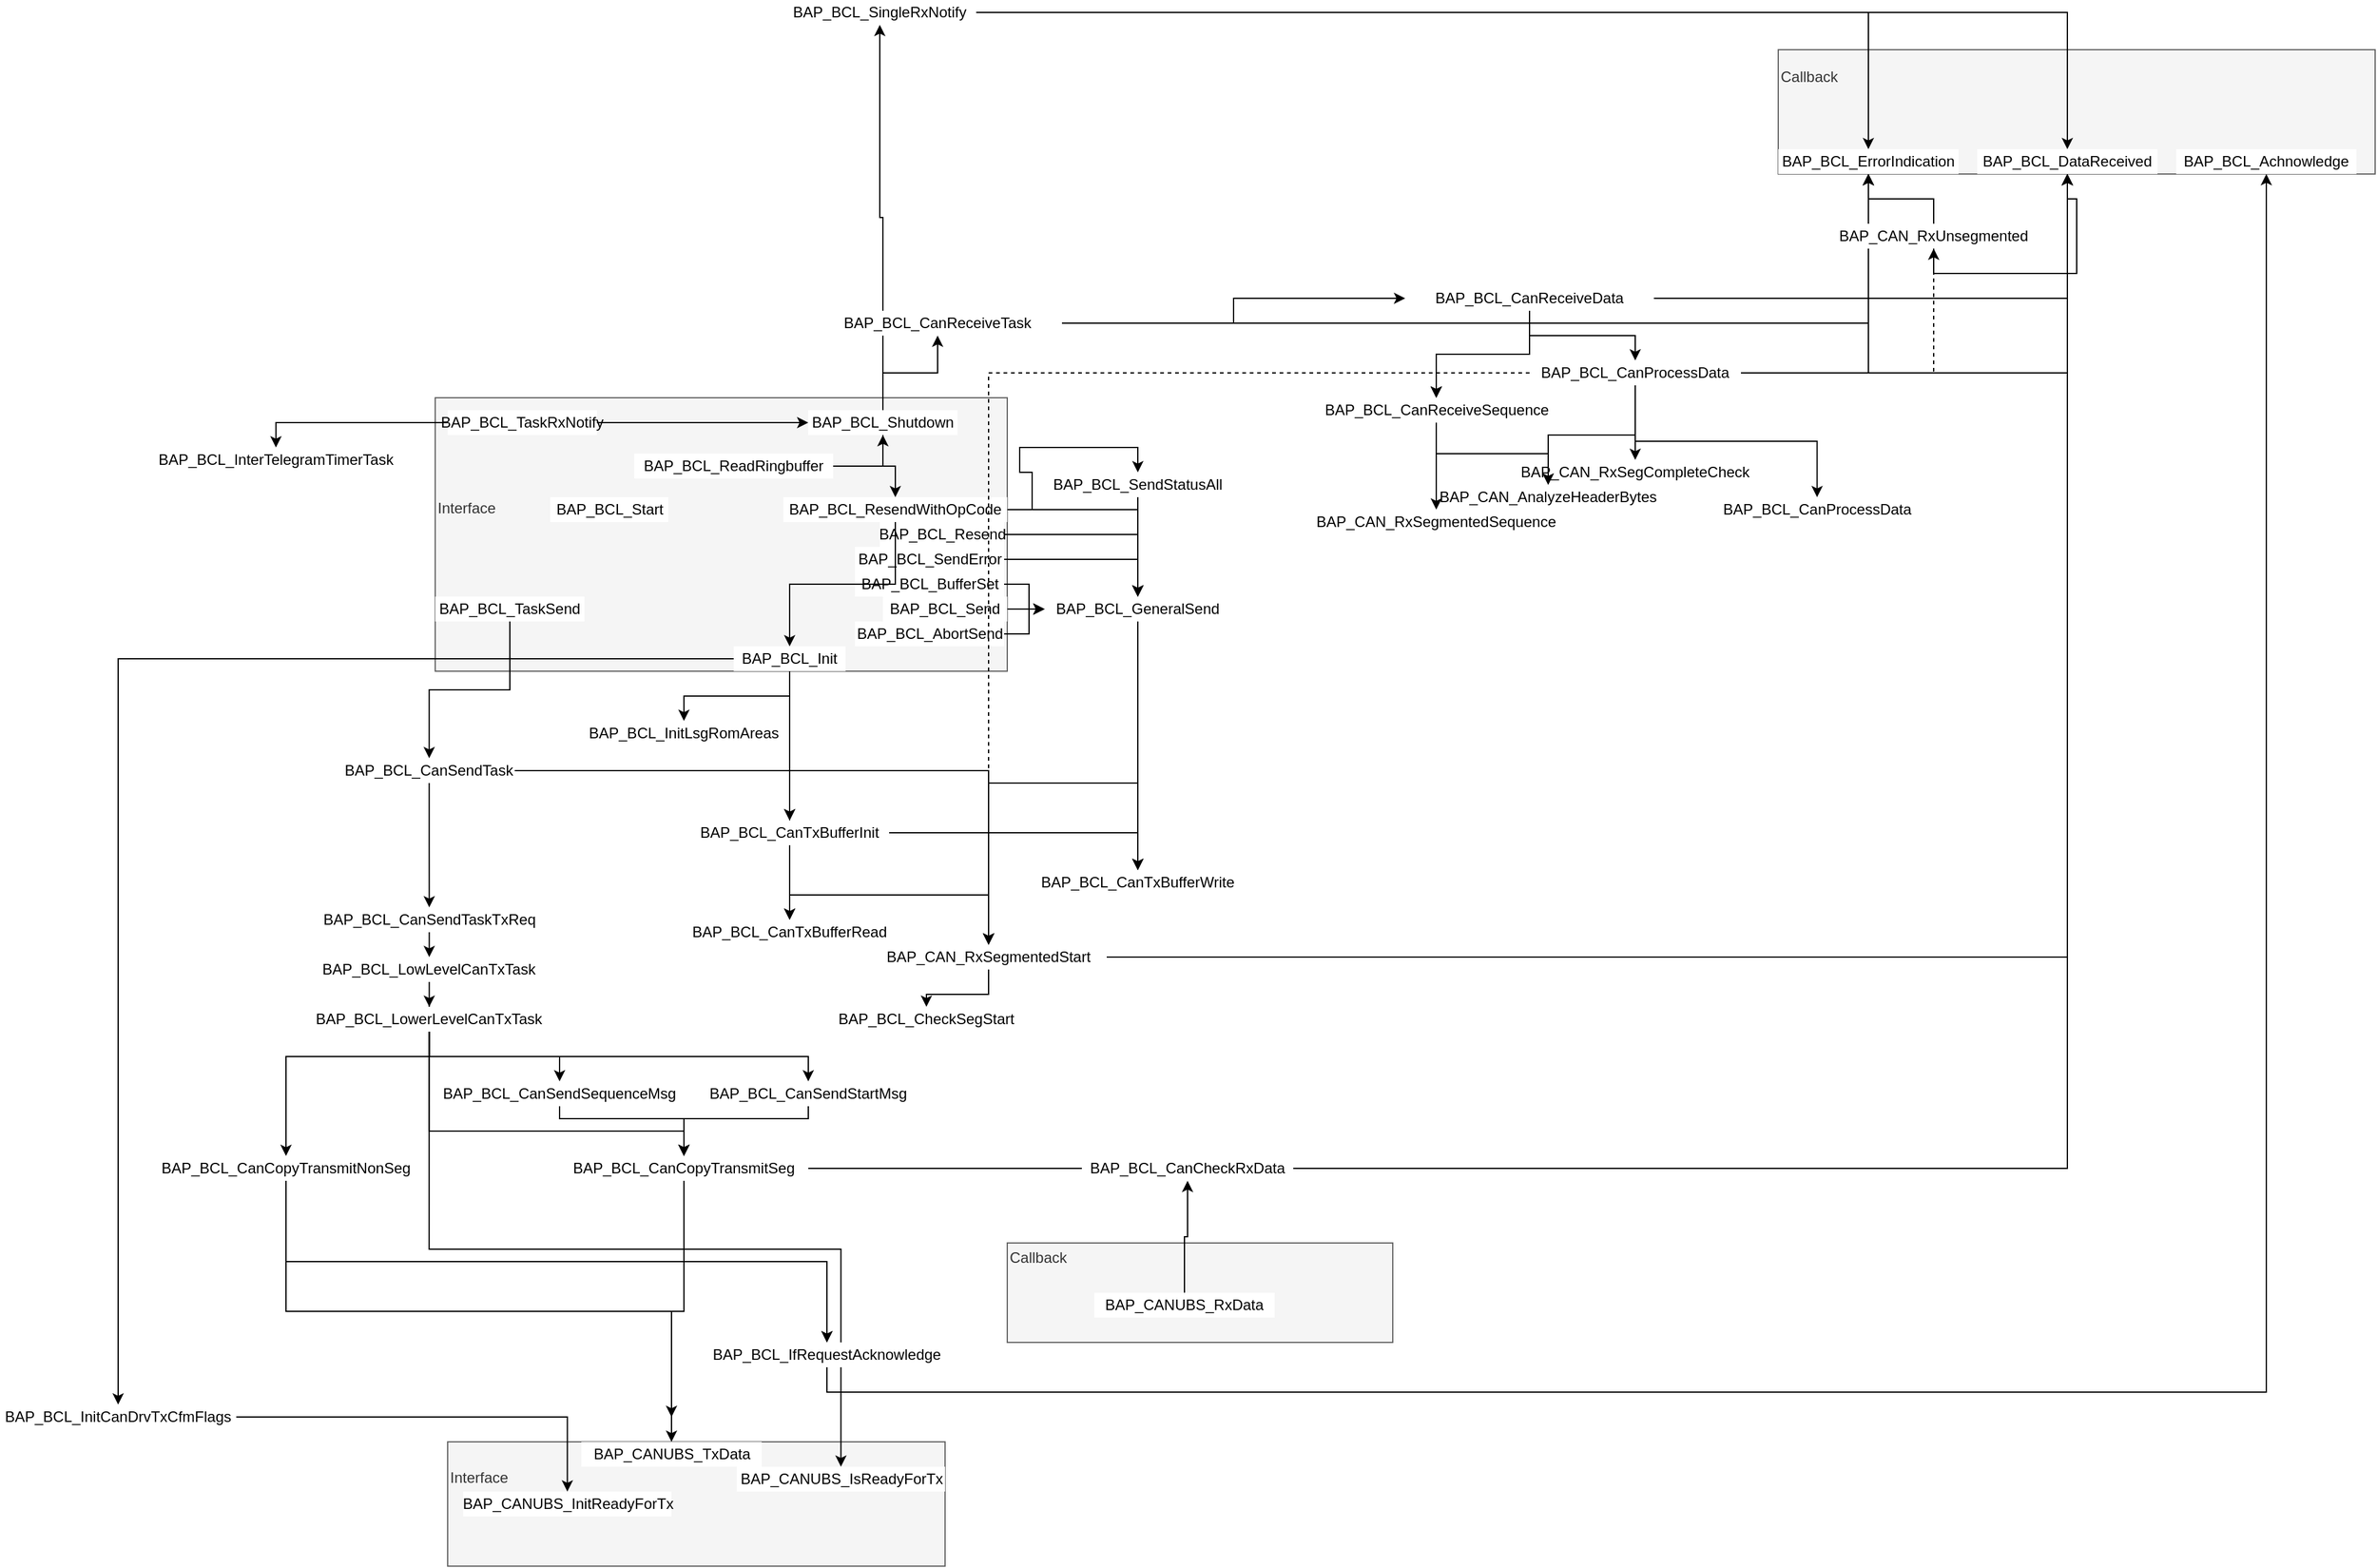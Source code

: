 <mxfile version="14.2.7" type="github">
  <diagram id="S2_BKPCjc5cobRRPOWBh" name="Page-1">
    <mxGraphModel dx="2147" dy="2864" grid="1" gridSize="10" guides="1" tooltips="1" connect="1" arrows="1" fold="1" page="1" pageScale="1" pageWidth="827" pageHeight="1169" math="0" shadow="0">
      <root>
        <mxCell id="0" />
        <mxCell id="1" parent="0" />
        <mxCell id="-796ArXZzWcTJL-aqqKS-4" value="Interface&lt;br&gt;&lt;br&gt;&lt;br&gt;&lt;br&gt;" style="rounded=0;whiteSpace=wrap;html=1;align=left;fillColor=#f5f5f5;strokeColor=#666666;fontColor=#333333;" vertex="1" parent="1">
          <mxGeometry x="-80" y="-230" width="400" height="100" as="geometry" />
        </mxCell>
        <mxCell id="-796ArXZzWcTJL-aqqKS-153" value="" style="group" vertex="1" connectable="0" parent="1">
          <mxGeometry x="990" y="-1350" width="480" height="100" as="geometry" />
        </mxCell>
        <mxCell id="-796ArXZzWcTJL-aqqKS-5" value="Callback&lt;br&gt;&lt;br&gt;&lt;br&gt;&lt;br&gt;&lt;br&gt;" style="rounded=0;whiteSpace=wrap;html=1;align=left;fillColor=#f5f5f5;strokeColor=#666666;fontColor=#333333;" vertex="1" parent="-796ArXZzWcTJL-aqqKS-153">
          <mxGeometry width="480" height="100" as="geometry" />
        </mxCell>
        <mxCell id="-796ArXZzWcTJL-aqqKS-33" value="BAP_BCL_ErrorIndication" style="rounded=0;whiteSpace=wrap;html=1;strokeColor=none;" vertex="1" parent="-796ArXZzWcTJL-aqqKS-153">
          <mxGeometry y="80" width="145" height="20" as="geometry" />
        </mxCell>
        <mxCell id="-796ArXZzWcTJL-aqqKS-34" value="BAP_BCL_DataReceived" style="rounded=0;whiteSpace=wrap;html=1;strokeColor=none;" vertex="1" parent="-796ArXZzWcTJL-aqqKS-153">
          <mxGeometry x="160" y="80" width="145" height="20" as="geometry" />
        </mxCell>
        <mxCell id="-796ArXZzWcTJL-aqqKS-35" value="BAP_BCL_Achnowledge" style="rounded=0;whiteSpace=wrap;html=1;strokeColor=none;" vertex="1" parent="-796ArXZzWcTJL-aqqKS-153">
          <mxGeometry x="320" y="80" width="145" height="20" as="geometry" />
        </mxCell>
        <mxCell id="-796ArXZzWcTJL-aqqKS-1" value="Interface&lt;br&gt;&lt;br&gt;&lt;br&gt;&lt;br&gt;" style="rounded=0;whiteSpace=wrap;html=1;align=left;fillColor=#f5f5f5;strokeColor=#666666;fontColor=#333333;" vertex="1" parent="1">
          <mxGeometry x="-90" y="-1070" width="460" height="220" as="geometry" />
        </mxCell>
        <mxCell id="-796ArXZzWcTJL-aqqKS-114" style="edgeStyle=orthogonalEdgeStyle;rounded=0;orthogonalLoop=1;jettySize=auto;html=1;" edge="1" parent="1" source="-796ArXZzWcTJL-aqqKS-2" target="-796ArXZzWcTJL-aqqKS-107">
          <mxGeometry relative="1" as="geometry" />
        </mxCell>
        <mxCell id="-796ArXZzWcTJL-aqqKS-2" value="BAP_BCL_AbortSend" style="rounded=0;whiteSpace=wrap;html=1;strokeColor=none;" vertex="1" parent="1">
          <mxGeometry x="247.5" y="-890" width="120" height="20" as="geometry" />
        </mxCell>
        <mxCell id="-796ArXZzWcTJL-aqqKS-43" style="edgeStyle=orthogonalEdgeStyle;rounded=0;orthogonalLoop=1;jettySize=auto;html=1;" edge="1" parent="1" source="-796ArXZzWcTJL-aqqKS-3" target="-796ArXZzWcTJL-aqqKS-40">
          <mxGeometry relative="1" as="geometry" />
        </mxCell>
        <mxCell id="-796ArXZzWcTJL-aqqKS-3" value="BAP_BCL_TaskSend" style="rounded=0;whiteSpace=wrap;html=1;strokeColor=none;" vertex="1" parent="1">
          <mxGeometry x="-90" y="-910" width="120" height="20" as="geometry" />
        </mxCell>
        <mxCell id="-796ArXZzWcTJL-aqqKS-6" value="Callback&lt;br&gt;&lt;br&gt;&lt;br&gt;&lt;br&gt;&lt;br&gt;" style="rounded=0;whiteSpace=wrap;html=1;align=left;fillColor=#f5f5f5;strokeColor=#666666;fontColor=#333333;" vertex="1" parent="1">
          <mxGeometry x="370" y="-390" width="310" height="80" as="geometry" />
        </mxCell>
        <mxCell id="-796ArXZzWcTJL-aqqKS-108" style="edgeStyle=orthogonalEdgeStyle;rounded=0;orthogonalLoop=1;jettySize=auto;html=1;" edge="1" parent="1" source="-796ArXZzWcTJL-aqqKS-7" target="-796ArXZzWcTJL-aqqKS-107">
          <mxGeometry relative="1" as="geometry" />
        </mxCell>
        <mxCell id="-796ArXZzWcTJL-aqqKS-7" value="BAP_BCL_BufferSet" style="rounded=0;whiteSpace=wrap;html=1;strokeColor=none;" vertex="1" parent="1">
          <mxGeometry x="247.5" y="-930" width="120" height="20" as="geometry" />
        </mxCell>
        <mxCell id="-796ArXZzWcTJL-aqqKS-111" style="edgeStyle=orthogonalEdgeStyle;rounded=0;orthogonalLoop=1;jettySize=auto;html=1;" edge="1" parent="1" source="-796ArXZzWcTJL-aqqKS-8" target="-796ArXZzWcTJL-aqqKS-107">
          <mxGeometry relative="1" as="geometry" />
        </mxCell>
        <mxCell id="-796ArXZzWcTJL-aqqKS-8" value="BAP_BCL_Send" style="rounded=0;whiteSpace=wrap;html=1;strokeColor=none;" vertex="1" parent="1">
          <mxGeometry x="270" y="-910" width="100" height="20" as="geometry" />
        </mxCell>
        <mxCell id="-796ArXZzWcTJL-aqqKS-115" style="edgeStyle=orthogonalEdgeStyle;rounded=0;orthogonalLoop=1;jettySize=auto;html=1;" edge="1" parent="1" source="-796ArXZzWcTJL-aqqKS-9" target="-796ArXZzWcTJL-aqqKS-107">
          <mxGeometry relative="1" as="geometry" />
        </mxCell>
        <mxCell id="-796ArXZzWcTJL-aqqKS-9" value="BAP_BCL_SendError" style="rounded=0;whiteSpace=wrap;html=1;strokeColor=none;" vertex="1" parent="1">
          <mxGeometry x="247.5" y="-950" width="120" height="20" as="geometry" />
        </mxCell>
        <mxCell id="-796ArXZzWcTJL-aqqKS-112" style="edgeStyle=orthogonalEdgeStyle;rounded=0;orthogonalLoop=1;jettySize=auto;html=1;" edge="1" parent="1" source="-796ArXZzWcTJL-aqqKS-10" target="-796ArXZzWcTJL-aqqKS-107">
          <mxGeometry relative="1" as="geometry" />
        </mxCell>
        <mxCell id="-796ArXZzWcTJL-aqqKS-10" value="BAP_BCL_Resend" style="rounded=0;whiteSpace=wrap;html=1;strokeColor=none;" vertex="1" parent="1">
          <mxGeometry x="267.5" y="-970" width="100" height="20" as="geometry" />
        </mxCell>
        <mxCell id="-796ArXZzWcTJL-aqqKS-70" style="edgeStyle=orthogonalEdgeStyle;rounded=0;orthogonalLoop=1;jettySize=auto;html=1;" edge="1" parent="1" source="-796ArXZzWcTJL-aqqKS-15" target="-796ArXZzWcTJL-aqqKS-69">
          <mxGeometry relative="1" as="geometry" />
        </mxCell>
        <mxCell id="-796ArXZzWcTJL-aqqKS-11" value="BAP_BCL_ReadRingbuffer" style="rounded=0;whiteSpace=wrap;html=1;strokeColor=none;" vertex="1" parent="1">
          <mxGeometry x="70" y="-1025" width="160" height="20" as="geometry" />
        </mxCell>
        <mxCell id="-796ArXZzWcTJL-aqqKS-113" style="edgeStyle=orthogonalEdgeStyle;rounded=0;orthogonalLoop=1;jettySize=auto;html=1;" edge="1" parent="1" source="-796ArXZzWcTJL-aqqKS-12" target="-796ArXZzWcTJL-aqqKS-107">
          <mxGeometry relative="1" as="geometry" />
        </mxCell>
        <mxCell id="-796ArXZzWcTJL-aqqKS-119" style="edgeStyle=orthogonalEdgeStyle;rounded=0;orthogonalLoop=1;jettySize=auto;html=1;entryX=0.5;entryY=0;entryDx=0;entryDy=0;" edge="1" parent="1" source="-796ArXZzWcTJL-aqqKS-12" target="-796ArXZzWcTJL-aqqKS-117">
          <mxGeometry relative="1" as="geometry" />
        </mxCell>
        <mxCell id="-796ArXZzWcTJL-aqqKS-129" style="edgeStyle=orthogonalEdgeStyle;rounded=0;orthogonalLoop=1;jettySize=auto;html=1;" edge="1" parent="1" source="-796ArXZzWcTJL-aqqKS-13" target="-796ArXZzWcTJL-aqqKS-122">
          <mxGeometry relative="1" as="geometry" />
        </mxCell>
        <mxCell id="-796ArXZzWcTJL-aqqKS-131" style="edgeStyle=orthogonalEdgeStyle;rounded=0;orthogonalLoop=1;jettySize=auto;html=1;" edge="1" parent="1" source="-796ArXZzWcTJL-aqqKS-13" target="-796ArXZzWcTJL-aqqKS-130">
          <mxGeometry relative="1" as="geometry" />
        </mxCell>
        <mxCell id="-796ArXZzWcTJL-aqqKS-133" style="edgeStyle=orthogonalEdgeStyle;rounded=0;orthogonalLoop=1;jettySize=auto;html=1;entryX=0.5;entryY=0;entryDx=0;entryDy=0;" edge="1" parent="1" source="-796ArXZzWcTJL-aqqKS-13" target="-796ArXZzWcTJL-aqqKS-132">
          <mxGeometry relative="1" as="geometry" />
        </mxCell>
        <mxCell id="-796ArXZzWcTJL-aqqKS-13" value="BAP_BCL_Init" style="rounded=0;whiteSpace=wrap;html=1;strokeColor=none;" vertex="1" parent="1">
          <mxGeometry x="150" y="-870" width="90" height="20" as="geometry" />
        </mxCell>
        <mxCell id="-796ArXZzWcTJL-aqqKS-14" value="BAP_BCL_Start" style="rounded=0;whiteSpace=wrap;html=1;strokeColor=none;" vertex="1" parent="1">
          <mxGeometry x="2.5" y="-990" width="95" height="20" as="geometry" />
        </mxCell>
        <mxCell id="-796ArXZzWcTJL-aqqKS-128" style="edgeStyle=orthogonalEdgeStyle;rounded=0;orthogonalLoop=1;jettySize=auto;html=1;entryX=0.5;entryY=0;entryDx=0;entryDy=0;" edge="1" parent="1" source="-796ArXZzWcTJL-aqqKS-12" target="-796ArXZzWcTJL-aqqKS-13">
          <mxGeometry relative="1" as="geometry" />
        </mxCell>
        <mxCell id="-796ArXZzWcTJL-aqqKS-102" style="edgeStyle=orthogonalEdgeStyle;rounded=0;orthogonalLoop=1;jettySize=auto;html=1;" edge="1" parent="1" source="-796ArXZzWcTJL-aqqKS-16" target="-796ArXZzWcTJL-aqqKS-100">
          <mxGeometry relative="1" as="geometry" />
        </mxCell>
        <mxCell id="-796ArXZzWcTJL-aqqKS-103" style="edgeStyle=orthogonalEdgeStyle;rounded=0;orthogonalLoop=1;jettySize=auto;html=1;" edge="1" parent="1" source="-796ArXZzWcTJL-aqqKS-15" target="-796ArXZzWcTJL-aqqKS-101">
          <mxGeometry relative="1" as="geometry" />
        </mxCell>
        <mxCell id="-796ArXZzWcTJL-aqqKS-16" value="BAP_BCL_TaskRxNotify" style="rounded=0;whiteSpace=wrap;html=1;strokeColor=none;" vertex="1" parent="1">
          <mxGeometry x="-80" y="-1060" width="120" height="20" as="geometry" />
        </mxCell>
        <mxCell id="-796ArXZzWcTJL-aqqKS-110" style="edgeStyle=orthogonalEdgeStyle;rounded=0;orthogonalLoop=1;jettySize=auto;html=1;" edge="1" parent="1" source="-796ArXZzWcTJL-aqqKS-36" target="-796ArXZzWcTJL-aqqKS-109">
          <mxGeometry relative="1" as="geometry" />
        </mxCell>
        <mxCell id="-796ArXZzWcTJL-aqqKS-36" value="BAP_CANUBS_RxData" style="rounded=0;whiteSpace=wrap;html=1;strokeColor=none;" vertex="1" parent="1">
          <mxGeometry x="440" y="-350" width="145" height="20" as="geometry" />
        </mxCell>
        <mxCell id="-796ArXZzWcTJL-aqqKS-126" style="edgeStyle=orthogonalEdgeStyle;rounded=0;orthogonalLoop=1;jettySize=auto;html=1;entryX=0.5;entryY=0;entryDx=0;entryDy=0;" edge="1" parent="1" source="-796ArXZzWcTJL-aqqKS-40" target="-796ArXZzWcTJL-aqqKS-124">
          <mxGeometry relative="1" as="geometry" />
        </mxCell>
        <mxCell id="-796ArXZzWcTJL-aqqKS-127" style="edgeStyle=orthogonalEdgeStyle;rounded=0;orthogonalLoop=1;jettySize=auto;html=1;entryX=0.5;entryY=0;entryDx=0;entryDy=0;" edge="1" parent="1" source="-796ArXZzWcTJL-aqqKS-122" target="-796ArXZzWcTJL-aqqKS-120">
          <mxGeometry relative="1" as="geometry" />
        </mxCell>
        <mxCell id="-796ArXZzWcTJL-aqqKS-55" style="edgeStyle=orthogonalEdgeStyle;rounded=0;orthogonalLoop=1;jettySize=auto;html=1;entryX=0.5;entryY=0;entryDx=0;entryDy=0;" edge="1" parent="1" source="-796ArXZzWcTJL-aqqKS-48" target="-796ArXZzWcTJL-aqqKS-51">
          <mxGeometry relative="1" as="geometry" />
        </mxCell>
        <mxCell id="-796ArXZzWcTJL-aqqKS-56" style="edgeStyle=orthogonalEdgeStyle;rounded=0;orthogonalLoop=1;jettySize=auto;html=1;entryX=0.5;entryY=0;entryDx=0;entryDy=0;exitX=0.5;exitY=1;exitDx=0;exitDy=0;" edge="1" parent="1" source="-796ArXZzWcTJL-aqqKS-48" target="-796ArXZzWcTJL-aqqKS-52">
          <mxGeometry relative="1" as="geometry" />
        </mxCell>
        <mxCell id="-796ArXZzWcTJL-aqqKS-57" style="edgeStyle=orthogonalEdgeStyle;rounded=0;orthogonalLoop=1;jettySize=auto;html=1;entryX=0.5;entryY=0;entryDx=0;entryDy=0;exitX=0.5;exitY=1;exitDx=0;exitDy=0;" edge="1" parent="1" source="-796ArXZzWcTJL-aqqKS-48" target="-796ArXZzWcTJL-aqqKS-53">
          <mxGeometry relative="1" as="geometry">
            <Array as="points">
              <mxPoint x="-95" y="-480" />
              <mxPoint x="110" y="-480" />
            </Array>
          </mxGeometry>
        </mxCell>
        <mxCell id="-796ArXZzWcTJL-aqqKS-58" style="edgeStyle=orthogonalEdgeStyle;rounded=0;orthogonalLoop=1;jettySize=auto;html=1;entryX=0.5;entryY=0;entryDx=0;entryDy=0;" edge="1" parent="1" source="-796ArXZzWcTJL-aqqKS-48" target="-796ArXZzWcTJL-aqqKS-54">
          <mxGeometry relative="1" as="geometry">
            <Array as="points">
              <mxPoint x="-95" y="-540" />
              <mxPoint x="-210" y="-540" />
            </Array>
          </mxGeometry>
        </mxCell>
        <mxCell id="-796ArXZzWcTJL-aqqKS-68" style="edgeStyle=orthogonalEdgeStyle;rounded=0;orthogonalLoop=1;jettySize=auto;html=1;exitX=0.5;exitY=1;exitDx=0;exitDy=0;" edge="1" parent="1" source="-796ArXZzWcTJL-aqqKS-48" target="-796ArXZzWcTJL-aqqKS-38">
          <mxGeometry relative="1" as="geometry" />
        </mxCell>
        <mxCell id="-796ArXZzWcTJL-aqqKS-59" style="edgeStyle=orthogonalEdgeStyle;rounded=0;orthogonalLoop=1;jettySize=auto;html=1;entryX=0.5;entryY=0;entryDx=0;entryDy=0;exitX=0.5;exitY=1;exitDx=0;exitDy=0;" edge="1" parent="1" source="-796ArXZzWcTJL-aqqKS-51" target="-796ArXZzWcTJL-aqqKS-53">
          <mxGeometry relative="1" as="geometry">
            <Array as="points">
              <mxPoint x="10" y="-490" />
              <mxPoint x="110" y="-490" />
            </Array>
          </mxGeometry>
        </mxCell>
        <mxCell id="-796ArXZzWcTJL-aqqKS-62" style="edgeStyle=orthogonalEdgeStyle;rounded=0;orthogonalLoop=1;jettySize=auto;html=1;entryX=0.5;entryY=0;entryDx=0;entryDy=0;" edge="1" parent="1" source="-796ArXZzWcTJL-aqqKS-53" target="-796ArXZzWcTJL-aqqKS-37">
          <mxGeometry relative="1" as="geometry">
            <mxPoint x="100" y="-330" as="targetPoint" />
          </mxGeometry>
        </mxCell>
        <mxCell id="-796ArXZzWcTJL-aqqKS-67" style="edgeStyle=orthogonalEdgeStyle;rounded=0;orthogonalLoop=1;jettySize=auto;html=1;entryX=0.5;entryY=1;entryDx=0;entryDy=0;" edge="1" parent="1" source="-796ArXZzWcTJL-aqqKS-53" target="-796ArXZzWcTJL-aqqKS-34">
          <mxGeometry relative="1" as="geometry" />
        </mxCell>
        <mxCell id="-796ArXZzWcTJL-aqqKS-61" style="edgeStyle=orthogonalEdgeStyle;rounded=0;orthogonalLoop=1;jettySize=auto;html=1;entryX=0.5;entryY=-1;entryDx=0;entryDy=0;entryPerimeter=0;exitX=0.5;exitY=1;exitDx=0;exitDy=0;" edge="1" parent="1" source="-796ArXZzWcTJL-aqqKS-54" target="-796ArXZzWcTJL-aqqKS-37">
          <mxGeometry relative="1" as="geometry" />
        </mxCell>
        <mxCell id="-796ArXZzWcTJL-aqqKS-64" style="edgeStyle=orthogonalEdgeStyle;rounded=0;orthogonalLoop=1;jettySize=auto;html=1;entryX=0.5;entryY=1;entryDx=0;entryDy=0;exitX=0.5;exitY=1;exitDx=0;exitDy=0;" edge="1" parent="1" source="-796ArXZzWcTJL-aqqKS-63" target="-796ArXZzWcTJL-aqqKS-35">
          <mxGeometry relative="1" as="geometry" />
        </mxCell>
        <mxCell id="-796ArXZzWcTJL-aqqKS-71" style="edgeStyle=orthogonalEdgeStyle;rounded=0;orthogonalLoop=1;jettySize=auto;html=1;" edge="1" parent="1" source="-796ArXZzWcTJL-aqqKS-69" target="-796ArXZzWcTJL-aqqKS-33">
          <mxGeometry relative="1" as="geometry" />
        </mxCell>
        <mxCell id="-796ArXZzWcTJL-aqqKS-73" style="edgeStyle=orthogonalEdgeStyle;rounded=0;orthogonalLoop=1;jettySize=auto;html=1;" edge="1" parent="1" source="-796ArXZzWcTJL-aqqKS-69" target="-796ArXZzWcTJL-aqqKS-72">
          <mxGeometry relative="1" as="geometry" />
        </mxCell>
        <mxCell id="-796ArXZzWcTJL-aqqKS-69" value="BAP_BCL_CanReceiveTask" style="rounded=0;whiteSpace=wrap;html=1;strokeColor=none;" vertex="1" parent="1">
          <mxGeometry x="214" y="-1140" width="200" height="20" as="geometry" />
        </mxCell>
        <mxCell id="-796ArXZzWcTJL-aqqKS-89" style="edgeStyle=orthogonalEdgeStyle;rounded=0;orthogonalLoop=1;jettySize=auto;html=1;entryX=0.5;entryY=1;entryDx=0;entryDy=0;" edge="1" parent="1" source="-796ArXZzWcTJL-aqqKS-72" target="-796ArXZzWcTJL-aqqKS-34">
          <mxGeometry relative="1" as="geometry" />
        </mxCell>
        <mxCell id="-796ArXZzWcTJL-aqqKS-90" style="edgeStyle=orthogonalEdgeStyle;rounded=0;orthogonalLoop=1;jettySize=auto;html=1;" edge="1" parent="1" source="-796ArXZzWcTJL-aqqKS-72" target="-796ArXZzWcTJL-aqqKS-33">
          <mxGeometry relative="1" as="geometry" />
        </mxCell>
        <mxCell id="-796ArXZzWcTJL-aqqKS-91" style="edgeStyle=orthogonalEdgeStyle;rounded=0;orthogonalLoop=1;jettySize=auto;html=1;entryX=0.5;entryY=1;entryDx=0;entryDy=0;" edge="1" parent="1" source="-796ArXZzWcTJL-aqqKS-74" target="-796ArXZzWcTJL-aqqKS-34">
          <mxGeometry relative="1" as="geometry" />
        </mxCell>
        <mxCell id="-796ArXZzWcTJL-aqqKS-92" style="edgeStyle=orthogonalEdgeStyle;rounded=0;orthogonalLoop=1;jettySize=auto;html=1;" edge="1" parent="1" source="-796ArXZzWcTJL-aqqKS-74" target="-796ArXZzWcTJL-aqqKS-33">
          <mxGeometry relative="1" as="geometry" />
        </mxCell>
        <mxCell id="-796ArXZzWcTJL-aqqKS-96" style="edgeStyle=orthogonalEdgeStyle;rounded=0;orthogonalLoop=1;jettySize=auto;html=1;entryX=0.5;entryY=1;entryDx=0;entryDy=0;" edge="1" parent="1" source="-796ArXZzWcTJL-aqqKS-94" target="-796ArXZzWcTJL-aqqKS-34">
          <mxGeometry relative="1" as="geometry" />
        </mxCell>
        <mxCell id="-796ArXZzWcTJL-aqqKS-98" style="edgeStyle=orthogonalEdgeStyle;rounded=0;orthogonalLoop=1;jettySize=auto;html=1;exitX=0.5;exitY=1;exitDx=0;exitDy=0;entryX=0.5;entryY=1;entryDx=0;entryDy=0;" edge="1" parent="1" source="-796ArXZzWcTJL-aqqKS-97" target="-796ArXZzWcTJL-aqqKS-34">
          <mxGeometry relative="1" as="geometry" />
        </mxCell>
        <mxCell id="-796ArXZzWcTJL-aqqKS-99" style="edgeStyle=orthogonalEdgeStyle;rounded=0;orthogonalLoop=1;jettySize=auto;html=1;entryX=0.5;entryY=1;entryDx=0;entryDy=0;" edge="1" parent="1" source="-796ArXZzWcTJL-aqqKS-97" target="-796ArXZzWcTJL-aqqKS-33">
          <mxGeometry relative="1" as="geometry" />
        </mxCell>
        <mxCell id="-796ArXZzWcTJL-aqqKS-97" value="BAP_CAN_RxUnsegmented" style="rounded=0;whiteSpace=wrap;html=1;strokeColor=none;" vertex="1" parent="1">
          <mxGeometry x="1020" y="-1210" width="190" height="20" as="geometry" />
        </mxCell>
        <mxCell id="-796ArXZzWcTJL-aqqKS-100" value="BAP_BCL_InterTelegramTimerTask" style="rounded=0;whiteSpace=wrap;html=1;strokeColor=none;" vertex="1" parent="1">
          <mxGeometry x="-320" y="-1030" width="203.75" height="20" as="geometry" />
        </mxCell>
        <mxCell id="-796ArXZzWcTJL-aqqKS-105" style="edgeStyle=orthogonalEdgeStyle;rounded=0;orthogonalLoop=1;jettySize=auto;html=1;" edge="1" parent="1" source="-796ArXZzWcTJL-aqqKS-101" target="-796ArXZzWcTJL-aqqKS-34">
          <mxGeometry relative="1" as="geometry" />
        </mxCell>
        <mxCell id="-796ArXZzWcTJL-aqqKS-106" style="edgeStyle=orthogonalEdgeStyle;rounded=0;orthogonalLoop=1;jettySize=auto;html=1;" edge="1" parent="1" source="-796ArXZzWcTJL-aqqKS-101" target="-796ArXZzWcTJL-aqqKS-33">
          <mxGeometry relative="1" as="geometry" />
        </mxCell>
        <mxCell id="-796ArXZzWcTJL-aqqKS-101" value="BAP_BCL_SingleRxNotify" style="rounded=0;whiteSpace=wrap;html=1;strokeColor=none;" vertex="1" parent="1">
          <mxGeometry x="190" y="-1390" width="155" height="20" as="geometry" />
        </mxCell>
        <mxCell id="-796ArXZzWcTJL-aqqKS-109" value="BAP_BCL_CanCheckRxData" style="rounded=0;whiteSpace=wrap;html=1;strokeColor=none;" vertex="1" parent="1">
          <mxGeometry x="430" y="-460" width="170" height="20" as="geometry" />
        </mxCell>
        <mxCell id="-796ArXZzWcTJL-aqqKS-130" value="BAP_BCL_InitLsgRomAreas" style="rounded=0;whiteSpace=wrap;html=1;strokeColor=none;" vertex="1" parent="1">
          <mxGeometry x="30" y="-810" width="160" height="20" as="geometry" />
        </mxCell>
        <mxCell id="-796ArXZzWcTJL-aqqKS-134" style="edgeStyle=orthogonalEdgeStyle;rounded=0;orthogonalLoop=1;jettySize=auto;html=1;" edge="1" parent="1" source="-796ArXZzWcTJL-aqqKS-132" target="-796ArXZzWcTJL-aqqKS-39">
          <mxGeometry relative="1" as="geometry" />
        </mxCell>
        <mxCell id="-796ArXZzWcTJL-aqqKS-132" value="BAP_BCL_InitCanDrvTxCfmFlags" style="rounded=0;whiteSpace=wrap;html=1;strokeColor=none;" vertex="1" parent="1">
          <mxGeometry x="-440" y="-260" width="190" height="20" as="geometry" />
        </mxCell>
        <mxCell id="-796ArXZzWcTJL-aqqKS-12" value="BAP_BCL_ResendWithOpCode" style="rounded=0;whiteSpace=wrap;html=1;strokeColor=none;" vertex="1" parent="1">
          <mxGeometry x="190" y="-990" width="180" height="20" as="geometry" />
        </mxCell>
        <mxCell id="-796ArXZzWcTJL-aqqKS-141" style="edgeStyle=orthogonalEdgeStyle;rounded=0;orthogonalLoop=1;jettySize=auto;html=1;entryX=0.5;entryY=0;entryDx=0;entryDy=0;" edge="1" parent="1" source="-796ArXZzWcTJL-aqqKS-15" target="-796ArXZzWcTJL-aqqKS-12">
          <mxGeometry relative="1" as="geometry">
            <mxPoint x="255" y="-970" as="sourcePoint" />
            <mxPoint x="97.5" y="-1070" as="targetPoint" />
          </mxGeometry>
        </mxCell>
        <mxCell id="-796ArXZzWcTJL-aqqKS-143" style="edgeStyle=orthogonalEdgeStyle;rounded=0;orthogonalLoop=1;jettySize=auto;html=1;exitX=1;exitY=0.5;exitDx=0;exitDy=0;" edge="1" parent="1" source="-796ArXZzWcTJL-aqqKS-11" target="-796ArXZzWcTJL-aqqKS-15">
          <mxGeometry relative="1" as="geometry">
            <mxPoint x="160" y="-980" as="sourcePoint" />
            <mxPoint x="810" y="-800" as="targetPoint" />
          </mxGeometry>
        </mxCell>
        <mxCell id="-796ArXZzWcTJL-aqqKS-150" style="edgeStyle=orthogonalEdgeStyle;rounded=0;orthogonalLoop=1;jettySize=auto;html=1;entryX=0.5;entryY=0;entryDx=0;entryDy=0;" edge="1" parent="1" source="-796ArXZzWcTJL-aqqKS-107" target="-796ArXZzWcTJL-aqqKS-94">
          <mxGeometry relative="1" as="geometry" />
        </mxCell>
        <mxCell id="-796ArXZzWcTJL-aqqKS-107" value="BAP_BCL_GeneralSend" style="rounded=0;whiteSpace=wrap;html=1;strokeColor=none;" vertex="1" parent="1">
          <mxGeometry x="400" y="-910" width="150" height="20" as="geometry" />
        </mxCell>
        <mxCell id="-796ArXZzWcTJL-aqqKS-117" value="BAP_BCL_SendStatusAll" style="rounded=0;whiteSpace=wrap;html=1;strokeColor=none;" vertex="1" parent="1">
          <mxGeometry x="400" y="-1010" width="150" height="20" as="geometry" />
        </mxCell>
        <mxCell id="-796ArXZzWcTJL-aqqKS-120" value="BAP_BCL_CanTxBufferWrite" style="rounded=0;whiteSpace=wrap;html=1;strokeColor=none;" vertex="1" parent="1">
          <mxGeometry x="395" y="-690" width="160" height="20" as="geometry" />
        </mxCell>
        <mxCell id="-796ArXZzWcTJL-aqqKS-124" value="BAP_BCL_CanTxBufferRead" style="rounded=0;whiteSpace=wrap;html=1;strokeColor=none;" vertex="1" parent="1">
          <mxGeometry x="115" y="-650" width="160" height="20" as="geometry" />
        </mxCell>
        <mxCell id="-796ArXZzWcTJL-aqqKS-118" style="edgeStyle=orthogonalEdgeStyle;rounded=0;orthogonalLoop=1;jettySize=auto;html=1;entryX=0.5;entryY=0;entryDx=0;entryDy=0;" edge="1" parent="1" source="-796ArXZzWcTJL-aqqKS-117" target="-796ArXZzWcTJL-aqqKS-107">
          <mxGeometry x="1081" y="-860" as="geometry" />
        </mxCell>
        <mxCell id="-796ArXZzWcTJL-aqqKS-121" style="edgeStyle=orthogonalEdgeStyle;rounded=0;orthogonalLoop=1;jettySize=auto;html=1;" edge="1" parent="1" source="-796ArXZzWcTJL-aqqKS-107" target="-796ArXZzWcTJL-aqqKS-120">
          <mxGeometry x="1081" y="-860" as="geometry" />
        </mxCell>
        <mxCell id="-796ArXZzWcTJL-aqqKS-123" style="edgeStyle=orthogonalEdgeStyle;rounded=0;orthogonalLoop=1;jettySize=auto;html=1;entryX=0.5;entryY=0;entryDx=0;entryDy=0;" edge="1" parent="1" source="-796ArXZzWcTJL-aqqKS-122" target="-796ArXZzWcTJL-aqqKS-120">
          <mxGeometry x="1081" y="-860" as="geometry" />
        </mxCell>
        <mxCell id="-796ArXZzWcTJL-aqqKS-125" style="edgeStyle=orthogonalEdgeStyle;rounded=0;orthogonalLoop=1;jettySize=auto;html=1;entryX=0.5;entryY=0;entryDx=0;entryDy=0;" edge="1" parent="1" source="-796ArXZzWcTJL-aqqKS-122" target="-796ArXZzWcTJL-aqqKS-124">
          <mxGeometry x="1081" y="-860" as="geometry" />
        </mxCell>
        <mxCell id="-796ArXZzWcTJL-aqqKS-152" style="edgeStyle=orthogonalEdgeStyle;rounded=0;orthogonalLoop=1;jettySize=auto;html=1;entryX=0.5;entryY=0;entryDx=0;entryDy=0;" edge="1" parent="1" source="-796ArXZzWcTJL-aqqKS-122" target="-796ArXZzWcTJL-aqqKS-94">
          <mxGeometry relative="1" as="geometry" />
        </mxCell>
        <mxCell id="-796ArXZzWcTJL-aqqKS-122" value="BAP_BCL_CanTxBufferInit" style="rounded=0;whiteSpace=wrap;html=1;strokeColor=none;" vertex="1" parent="1">
          <mxGeometry x="115" y="-730" width="160" height="20" as="geometry" />
        </mxCell>
        <mxCell id="-796ArXZzWcTJL-aqqKS-148" style="edgeStyle=orthogonalEdgeStyle;rounded=0;orthogonalLoop=1;jettySize=auto;html=1;entryX=0.5;entryY=0;entryDx=0;entryDy=0;" edge="1" parent="1" source="-796ArXZzWcTJL-aqqKS-40" target="-796ArXZzWcTJL-aqqKS-122">
          <mxGeometry relative="1" as="geometry">
            <mxPoint x="-86.14" y="-759.941" as="sourcePoint" />
            <mxPoint x="1070" y="-800" as="targetPoint" />
          </mxGeometry>
        </mxCell>
        <mxCell id="-796ArXZzWcTJL-aqqKS-76" value="BAP_BCL_CheckSegStart" style="rounded=0;whiteSpace=wrap;html=1;strokeColor=none;" vertex="1" parent="1">
          <mxGeometry x="230" y="-580" width="150" height="20" as="geometry" />
        </mxCell>
        <mxCell id="-796ArXZzWcTJL-aqqKS-94" value="BAP_CAN_RxSegmentedStart" style="rounded=0;whiteSpace=wrap;html=1;strokeColor=none;" vertex="1" parent="1">
          <mxGeometry x="260" y="-630" width="190" height="20" as="geometry" />
        </mxCell>
        <mxCell id="-796ArXZzWcTJL-aqqKS-95" style="edgeStyle=orthogonalEdgeStyle;rounded=0;orthogonalLoop=1;jettySize=auto;html=1;entryX=0.5;entryY=0;entryDx=0;entryDy=0;" edge="1" parent="1" source="-796ArXZzWcTJL-aqqKS-94" target="-796ArXZzWcTJL-aqqKS-76">
          <mxGeometry x="645" y="-1330" as="geometry" />
        </mxCell>
        <mxCell id="-796ArXZzWcTJL-aqqKS-151" style="edgeStyle=orthogonalEdgeStyle;rounded=0;orthogonalLoop=1;jettySize=auto;html=1;" edge="1" parent="1" source="-796ArXZzWcTJL-aqqKS-40" target="-796ArXZzWcTJL-aqqKS-94">
          <mxGeometry relative="1" as="geometry" />
        </mxCell>
        <mxCell id="-796ArXZzWcTJL-aqqKS-155" style="edgeStyle=orthogonalEdgeStyle;rounded=0;orthogonalLoop=1;jettySize=auto;html=1;entryX=0.5;entryY=1;entryDx=0;entryDy=0;dashed=1;" edge="1" parent="1" source="-796ArXZzWcTJL-aqqKS-74" target="-796ArXZzWcTJL-aqqKS-97">
          <mxGeometry relative="1" as="geometry" />
        </mxCell>
        <mxCell id="-796ArXZzWcTJL-aqqKS-157" style="edgeStyle=orthogonalEdgeStyle;rounded=0;orthogonalLoop=1;jettySize=auto;html=1;entryX=0.5;entryY=0;entryDx=0;entryDy=0;dashed=1;" edge="1" parent="1" source="-796ArXZzWcTJL-aqqKS-74" target="-796ArXZzWcTJL-aqqKS-94">
          <mxGeometry relative="1" as="geometry" />
        </mxCell>
        <mxCell id="-796ArXZzWcTJL-aqqKS-74" value="BAP_BCL_CanProcessData" style="rounded=0;whiteSpace=wrap;html=1;strokeColor=none;" vertex="1" parent="1">
          <mxGeometry x="790" y="-1100" width="170" height="20" as="geometry" />
        </mxCell>
        <mxCell id="-796ArXZzWcTJL-aqqKS-75" value="BAP_CAN_AnalyzeHeaderBytes" style="rounded=0;whiteSpace=wrap;html=1;strokeColor=none;" vertex="1" parent="1">
          <mxGeometry x="720" y="-1000" width="170" height="20" as="geometry" />
        </mxCell>
        <mxCell id="-796ArXZzWcTJL-aqqKS-77" value="BAP_CAN_RxSegCompleteCheck" style="rounded=0;whiteSpace=wrap;html=1;strokeColor=none;" vertex="1" parent="1">
          <mxGeometry x="785" y="-1020" width="180" height="20" as="geometry" />
        </mxCell>
        <mxCell id="-796ArXZzWcTJL-aqqKS-78" value="BAP_CAN_RxSegmentedSequence" style="rounded=0;whiteSpace=wrap;html=1;strokeColor=none;" vertex="1" parent="1">
          <mxGeometry x="610" y="-980" width="210" height="20" as="geometry" />
        </mxCell>
        <mxCell id="-796ArXZzWcTJL-aqqKS-80" value="BAP_BCL_CanProcessData" style="rounded=0;whiteSpace=wrap;html=1;strokeColor=none;" vertex="1" parent="1">
          <mxGeometry x="940" y="-990" width="162.5" height="20" as="geometry" />
        </mxCell>
        <mxCell id="-796ArXZzWcTJL-aqqKS-158" style="edgeStyle=orthogonalEdgeStyle;rounded=0;orthogonalLoop=1;jettySize=auto;html=1;entryX=0.5;entryY=0;entryDx=0;entryDy=0;" edge="1" parent="1" source="-796ArXZzWcTJL-aqqKS-72" target="-796ArXZzWcTJL-aqqKS-74">
          <mxGeometry relative="1" as="geometry" />
        </mxCell>
        <mxCell id="-796ArXZzWcTJL-aqqKS-72" value="BAP_BCL_CanReceiveData" style="rounded=0;whiteSpace=wrap;html=1;strokeColor=none;" vertex="1" parent="1">
          <mxGeometry x="690" y="-1160" width="200" height="20" as="geometry" />
        </mxCell>
        <mxCell id="-796ArXZzWcTJL-aqqKS-79" value="BAP_BCL_CanReceiveSequence" style="rounded=0;whiteSpace=wrap;html=1;strokeColor=none;" vertex="1" parent="1">
          <mxGeometry x="617.5" y="-1070" width="195" height="20" as="geometry" />
        </mxCell>
        <mxCell id="-796ArXZzWcTJL-aqqKS-81" style="edgeStyle=orthogonalEdgeStyle;rounded=0;orthogonalLoop=1;jettySize=auto;html=1;entryX=0.5;entryY=0;entryDx=0;entryDy=0;" edge="1" parent="1" source="-796ArXZzWcTJL-aqqKS-74" target="-796ArXZzWcTJL-aqqKS-75">
          <mxGeometry x="610" y="-1110" as="geometry" />
        </mxCell>
        <mxCell id="-796ArXZzWcTJL-aqqKS-83" style="edgeStyle=orthogonalEdgeStyle;rounded=0;orthogonalLoop=1;jettySize=auto;html=1;entryX=0.5;entryY=0;entryDx=0;entryDy=0;" edge="1" parent="1" source="-796ArXZzWcTJL-aqqKS-74" target="-796ArXZzWcTJL-aqqKS-77">
          <mxGeometry x="610" y="-1110" as="geometry" />
        </mxCell>
        <mxCell id="-796ArXZzWcTJL-aqqKS-85" style="edgeStyle=orthogonalEdgeStyle;rounded=0;orthogonalLoop=1;jettySize=auto;html=1;exitX=0.5;exitY=1;exitDx=0;exitDy=0;" edge="1" parent="1" source="-796ArXZzWcTJL-aqqKS-74" target="-796ArXZzWcTJL-aqqKS-80">
          <mxGeometry x="610" y="-1110" as="geometry" />
        </mxCell>
        <mxCell id="-796ArXZzWcTJL-aqqKS-84" style="edgeStyle=orthogonalEdgeStyle;rounded=0;orthogonalLoop=1;jettySize=auto;html=1;entryX=0.5;entryY=0;entryDx=0;entryDy=0;" edge="1" parent="1" source="-796ArXZzWcTJL-aqqKS-72" target="-796ArXZzWcTJL-aqqKS-79">
          <mxGeometry x="610" y="-1110" as="geometry" />
        </mxCell>
        <mxCell id="-796ArXZzWcTJL-aqqKS-87" style="edgeStyle=orthogonalEdgeStyle;rounded=0;orthogonalLoop=1;jettySize=auto;html=1;" edge="1" parent="1" source="-796ArXZzWcTJL-aqqKS-72" target="-796ArXZzWcTJL-aqqKS-79">
          <mxGeometry x="610" y="-1110" as="geometry" />
        </mxCell>
        <mxCell id="-796ArXZzWcTJL-aqqKS-93" style="edgeStyle=orthogonalEdgeStyle;rounded=0;orthogonalLoop=1;jettySize=auto;html=1;" edge="1" parent="1" source="-796ArXZzWcTJL-aqqKS-79" target="-796ArXZzWcTJL-aqqKS-78">
          <mxGeometry x="610" y="-1110" as="geometry" />
        </mxCell>
        <mxCell id="-796ArXZzWcTJL-aqqKS-136" style="edgeStyle=orthogonalEdgeStyle;rounded=0;orthogonalLoop=1;jettySize=auto;html=1;entryX=0.5;entryY=0;entryDx=0;entryDy=0;" edge="1" parent="1" source="-796ArXZzWcTJL-aqqKS-72" target="-796ArXZzWcTJL-aqqKS-79">
          <mxGeometry x="610" y="-1110" as="geometry">
            <mxPoint x="1545" y="-1730" as="sourcePoint" />
            <mxPoint x="1695" y="-1689" as="targetPoint" />
          </mxGeometry>
        </mxCell>
        <mxCell id="-796ArXZzWcTJL-aqqKS-86" style="edgeStyle=orthogonalEdgeStyle;rounded=0;orthogonalLoop=1;jettySize=auto;html=1;entryX=0.5;entryY=0;entryDx=0;entryDy=0;" edge="1" parent="1" source="-796ArXZzWcTJL-aqqKS-79" target="-796ArXZzWcTJL-aqqKS-75">
          <mxGeometry x="610" y="-1110" as="geometry" />
        </mxCell>
        <mxCell id="-796ArXZzWcTJL-aqqKS-15" value="BAP_BCL_Shutdown" style="rounded=0;whiteSpace=wrap;html=1;strokeColor=none;" vertex="1" parent="1">
          <mxGeometry x="210" y="-1060" width="120" height="20" as="geometry" />
        </mxCell>
        <mxCell id="-796ArXZzWcTJL-aqqKS-159" style="edgeStyle=orthogonalEdgeStyle;rounded=0;orthogonalLoop=1;jettySize=auto;html=1;" edge="1" parent="1" source="-796ArXZzWcTJL-aqqKS-16" target="-796ArXZzWcTJL-aqqKS-15">
          <mxGeometry relative="1" as="geometry">
            <mxPoint x="30" y="-1030" as="sourcePoint" />
            <mxPoint x="267.5" y="-1370" as="targetPoint" />
          </mxGeometry>
        </mxCell>
        <mxCell id="-796ArXZzWcTJL-aqqKS-40" value="BAP_BCL_CanSendTask" style="rounded=0;whiteSpace=wrap;html=1;strokeColor=none;" vertex="1" parent="1">
          <mxGeometry x="-163.64" y="-780" width="137.5" height="20" as="geometry" />
        </mxCell>
        <mxCell id="-796ArXZzWcTJL-aqqKS-44" value="BAP_BCL_CanSendTaskTxReq" style="rounded=0;whiteSpace=wrap;html=1;strokeColor=none;" vertex="1" parent="1">
          <mxGeometry x="-184.25" y="-660" width="178.75" height="20" as="geometry" />
        </mxCell>
        <mxCell id="-796ArXZzWcTJL-aqqKS-47" value="BAP_BCL_LowLevelCanTxTask" style="rounded=0;whiteSpace=wrap;html=1;strokeColor=none;" vertex="1" parent="1">
          <mxGeometry x="-181.75" y="-620" width="173.75" height="20" as="geometry" />
        </mxCell>
        <mxCell id="-796ArXZzWcTJL-aqqKS-48" value="BAP_BCL_LowerLevelCanTxTask" style="rounded=0;whiteSpace=wrap;html=1;strokeColor=none;" vertex="1" parent="1">
          <mxGeometry x="-181.75" y="-580" width="173.75" height="20" as="geometry" />
        </mxCell>
        <mxCell id="-796ArXZzWcTJL-aqqKS-45" style="edgeStyle=orthogonalEdgeStyle;rounded=0;orthogonalLoop=1;jettySize=auto;html=1;" edge="1" parent="1" source="-796ArXZzWcTJL-aqqKS-40" target="-796ArXZzWcTJL-aqqKS-44">
          <mxGeometry x="-244.25" y="-770" as="geometry" />
        </mxCell>
        <mxCell id="-796ArXZzWcTJL-aqqKS-49" style="edgeStyle=orthogonalEdgeStyle;rounded=0;orthogonalLoop=1;jettySize=auto;html=1;entryX=0.5;entryY=0;entryDx=0;entryDy=0;" edge="1" parent="1" source="-796ArXZzWcTJL-aqqKS-44" target="-796ArXZzWcTJL-aqqKS-47">
          <mxGeometry x="-244.25" y="-770" as="geometry" />
        </mxCell>
        <mxCell id="-796ArXZzWcTJL-aqqKS-50" style="edgeStyle=orthogonalEdgeStyle;rounded=0;orthogonalLoop=1;jettySize=auto;html=1;" edge="1" parent="1" source="-796ArXZzWcTJL-aqqKS-47" target="-796ArXZzWcTJL-aqqKS-48">
          <mxGeometry x="-244.25" y="-770" as="geometry" />
        </mxCell>
        <mxCell id="-796ArXZzWcTJL-aqqKS-51" value="BAP_BCL_CanSendSequenceMsg" style="rounded=0;whiteSpace=wrap;html=1;strokeColor=none;" vertex="1" parent="1">
          <mxGeometry x="-90" y="-520" width="200" height="20" as="geometry" />
        </mxCell>
        <mxCell id="-796ArXZzWcTJL-aqqKS-160" value="" style="edgeStyle=orthogonalEdgeStyle;rounded=0;orthogonalLoop=1;jettySize=auto;html=1;" edge="1" parent="1" source="-796ArXZzWcTJL-aqqKS-52" target="-796ArXZzWcTJL-aqqKS-53">
          <mxGeometry relative="1" as="geometry">
            <Array as="points">
              <mxPoint x="210" y="-490" />
              <mxPoint x="110" y="-490" />
            </Array>
          </mxGeometry>
        </mxCell>
        <mxCell id="-796ArXZzWcTJL-aqqKS-52" value="BAP_BCL_CanSendStartMsg" style="rounded=0;whiteSpace=wrap;html=1;strokeColor=none;" vertex="1" parent="1">
          <mxGeometry x="130" y="-520" width="160" height="20" as="geometry" />
        </mxCell>
        <mxCell id="-796ArXZzWcTJL-aqqKS-37" value="BAP_CANUBS_TxData" style="rounded=0;whiteSpace=wrap;html=1;strokeColor=none;" vertex="1" parent="1">
          <mxGeometry x="27.5" y="-230" width="145" height="20" as="geometry" />
        </mxCell>
        <mxCell id="-796ArXZzWcTJL-aqqKS-38" value="BAP_CANUBS_IsReadyForTx" style="rounded=0;whiteSpace=wrap;html=1;strokeColor=none;" vertex="1" parent="1">
          <mxGeometry x="152.5" y="-210" width="167.5" height="20" as="geometry" />
        </mxCell>
        <mxCell id="-796ArXZzWcTJL-aqqKS-39" value="BAP_CANUBS_InitReadyForTx" style="rounded=0;whiteSpace=wrap;html=1;strokeColor=none;" vertex="1" parent="1">
          <mxGeometry x="-67.5" y="-190" width="167.5" height="20" as="geometry" />
        </mxCell>
        <mxCell id="-796ArXZzWcTJL-aqqKS-53" value="BAP_BCL_CanCopyTransmitSeg" style="rounded=0;whiteSpace=wrap;html=1;strokeColor=none;" vertex="1" parent="1">
          <mxGeometry x="10" y="-460" width="200" height="20" as="geometry" />
        </mxCell>
        <mxCell id="-796ArXZzWcTJL-aqqKS-54" value="BAP_BCL_CanCopyTransmitNonSeg" style="rounded=0;whiteSpace=wrap;html=1;strokeColor=none;" vertex="1" parent="1">
          <mxGeometry x="-310" y="-460" width="200" height="20" as="geometry" />
        </mxCell>
        <mxCell id="-796ArXZzWcTJL-aqqKS-63" value="BAP_BCL_IfRequestAcknowledge" style="rounded=0;whiteSpace=wrap;html=1;strokeColor=none;" vertex="1" parent="1">
          <mxGeometry x="130" y="-310" width="190" height="20" as="geometry" />
        </mxCell>
        <mxCell id="-796ArXZzWcTJL-aqqKS-65" style="edgeStyle=orthogonalEdgeStyle;rounded=0;orthogonalLoop=1;jettySize=auto;html=1;entryX=0.5;entryY=0;entryDx=0;entryDy=0;" edge="1" parent="1" source="-796ArXZzWcTJL-aqqKS-53" target="-796ArXZzWcTJL-aqqKS-63">
          <mxGeometry y="-450" as="geometry" />
        </mxCell>
        <mxCell id="-796ArXZzWcTJL-aqqKS-66" style="edgeStyle=orthogonalEdgeStyle;rounded=0;orthogonalLoop=1;jettySize=auto;html=1;entryX=0.5;entryY=0;entryDx=0;entryDy=0;exitX=0.5;exitY=1;exitDx=0;exitDy=0;" edge="1" parent="1" source="-796ArXZzWcTJL-aqqKS-54" target="-796ArXZzWcTJL-aqqKS-63">
          <mxGeometry y="-450" as="geometry" />
        </mxCell>
      </root>
    </mxGraphModel>
  </diagram>
</mxfile>
